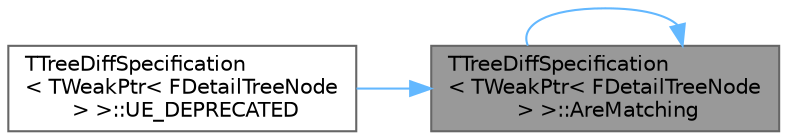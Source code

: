 digraph "TTreeDiffSpecification&lt; TWeakPtr&lt; FDetailTreeNode &gt; &gt;::AreMatching"
{
 // INTERACTIVE_SVG=YES
 // LATEX_PDF_SIZE
  bgcolor="transparent";
  edge [fontname=Helvetica,fontsize=10,labelfontname=Helvetica,labelfontsize=10];
  node [fontname=Helvetica,fontsize=10,shape=box,height=0.2,width=0.4];
  rankdir="RL";
  Node1 [id="Node000001",label="TTreeDiffSpecification\l\< TWeakPtr\< FDetailTreeNode\l \> \>::AreMatching",height=0.2,width=0.4,color="gray40", fillcolor="grey60", style="filled", fontcolor="black",tooltip="determine whether two nodes occupy the same space in their trees for example if you have a tree key/v..."];
  Node1 -> Node1 [id="edge1_Node000001_Node000001",dir="back",color="steelblue1",style="solid",tooltip=" "];
  Node1 -> Node2 [id="edge2_Node000001_Node000002",dir="back",color="steelblue1",style="solid",tooltip=" "];
  Node2 [id="Node000002",label="TTreeDiffSpecification\l\< TWeakPtr\< FDetailTreeNode\l \> \>::UE_DEPRECATED",height=0.2,width=0.4,color="grey40", fillcolor="white", style="filled",URL="$df/d96/classTTreeDiffSpecification_3_01TWeakPtr_3_01FDetailTreeNode_01_4_01_4.html#a26035ca62f1276addb70ca62aff45674",tooltip=" "];
}
